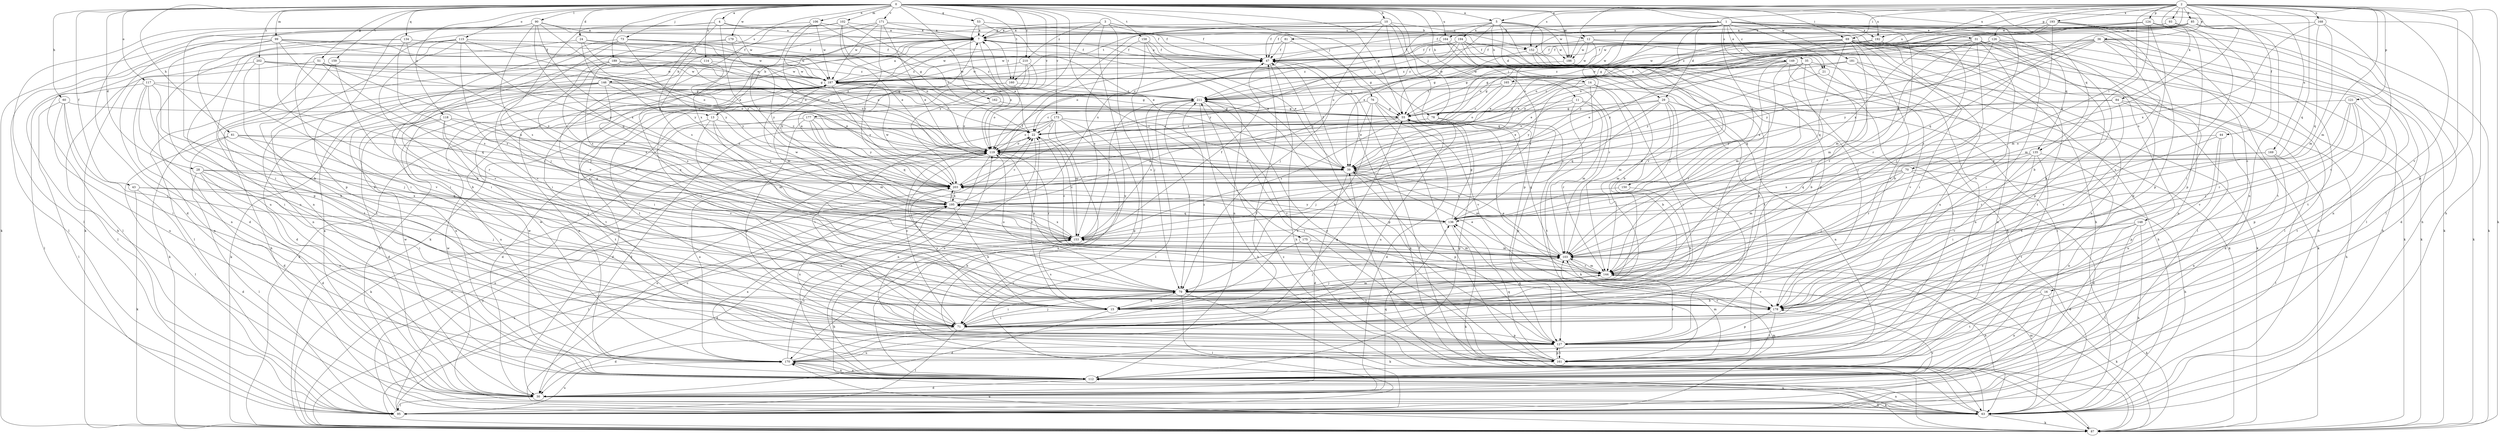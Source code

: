 strict digraph  {
0;
1;
2;
3;
4;
5;
7;
10;
11;
12;
13;
14;
15;
16;
21;
22;
24;
28;
29;
30;
31;
35;
36;
39;
43;
44;
47;
51;
53;
55;
60;
61;
63;
69;
70;
71;
73;
76;
78;
79;
81;
84;
85;
87;
90;
93;
95;
99;
102;
103;
106;
112;
114;
115;
117;
118;
119;
121;
124;
126;
127;
134;
135;
136;
144;
146;
148;
149;
150;
152;
153;
158;
159;
160;
161;
162;
164;
165;
168;
169;
170;
171;
173;
175;
177;
178;
179;
181;
186;
187;
189;
192;
193;
194;
195;
202;
203;
210;
211;
0 -> 4  [label=a];
0 -> 5  [label=a];
0 -> 10  [label=b];
0 -> 11  [label=b];
0 -> 24  [label=d];
0 -> 28  [label=d];
0 -> 43  [label=f];
0 -> 51  [label=g];
0 -> 53  [label=g];
0 -> 55  [label=g];
0 -> 60  [label=h];
0 -> 61  [label=h];
0 -> 63  [label=h];
0 -> 69  [label=i];
0 -> 73  [label=j];
0 -> 76  [label=j];
0 -> 78  [label=j];
0 -> 90  [label=l];
0 -> 99  [label=m];
0 -> 102  [label=m];
0 -> 106  [label=n];
0 -> 112  [label=n];
0 -> 114  [label=o];
0 -> 115  [label=o];
0 -> 117  [label=o];
0 -> 118  [label=o];
0 -> 134  [label=q];
0 -> 135  [label=q];
0 -> 144  [label=r];
0 -> 146  [label=s];
0 -> 158  [label=t];
0 -> 159  [label=t];
0 -> 160  [label=t];
0 -> 162  [label=u];
0 -> 164  [label=u];
0 -> 171  [label=v];
0 -> 173  [label=v];
0 -> 175  [label=v];
0 -> 177  [label=v];
0 -> 179  [label=w];
0 -> 181  [label=w];
0 -> 186  [label=w];
0 -> 189  [label=x];
0 -> 192  [label=x];
0 -> 202  [label=y];
0 -> 210  [label=z];
1 -> 16  [label=c];
1 -> 21  [label=c];
1 -> 29  [label=d];
1 -> 31  [label=e];
1 -> 35  [label=e];
1 -> 78  [label=j];
1 -> 81  [label=k];
1 -> 103  [label=m];
1 -> 119  [label=o];
1 -> 135  [label=q];
1 -> 144  [label=r];
1 -> 148  [label=s];
1 -> 149  [label=s];
1 -> 150  [label=s];
1 -> 152  [label=s];
1 -> 164  [label=u];
1 -> 192  [label=x];
1 -> 203  [label=y];
2 -> 5  [label=a];
2 -> 12  [label=b];
2 -> 36  [label=e];
2 -> 44  [label=f];
2 -> 69  [label=i];
2 -> 70  [label=i];
2 -> 84  [label=k];
2 -> 85  [label=k];
2 -> 87  [label=k];
2 -> 93  [label=l];
2 -> 95  [label=l];
2 -> 103  [label=m];
2 -> 121  [label=p];
2 -> 124  [label=p];
2 -> 126  [label=p];
2 -> 127  [label=p];
2 -> 136  [label=q];
2 -> 152  [label=s];
2 -> 165  [label=u];
2 -> 168  [label=u];
2 -> 169  [label=u];
2 -> 178  [label=v];
2 -> 186  [label=w];
2 -> 192  [label=x];
2 -> 193  [label=x];
3 -> 12  [label=b];
3 -> 13  [label=b];
3 -> 71  [label=i];
3 -> 78  [label=j];
3 -> 152  [label=s];
3 -> 170  [label=u];
3 -> 203  [label=y];
3 -> 210  [label=z];
4 -> 7  [label=a];
4 -> 13  [label=b];
4 -> 47  [label=f];
4 -> 87  [label=k];
4 -> 127  [label=p];
4 -> 203  [label=y];
5 -> 14  [label=b];
5 -> 29  [label=d];
5 -> 39  [label=e];
5 -> 63  [label=h];
5 -> 79  [label=j];
5 -> 127  [label=p];
5 -> 160  [label=t];
5 -> 186  [label=w];
5 -> 194  [label=x];
5 -> 195  [label=x];
7 -> 47  [label=f];
7 -> 71  [label=i];
7 -> 87  [label=k];
7 -> 119  [label=o];
7 -> 160  [label=t];
7 -> 186  [label=w];
7 -> 195  [label=x];
10 -> 7  [label=a];
10 -> 47  [label=f];
10 -> 79  [label=j];
10 -> 119  [label=o];
10 -> 127  [label=p];
10 -> 136  [label=q];
10 -> 144  [label=r];
10 -> 152  [label=s];
11 -> 39  [label=e];
11 -> 55  [label=g];
11 -> 103  [label=m];
11 -> 144  [label=r];
11 -> 161  [label=t];
12 -> 21  [label=c];
12 -> 47  [label=f];
12 -> 63  [label=h];
12 -> 119  [label=o];
12 -> 186  [label=w];
12 -> 187  [label=w];
13 -> 22  [label=c];
13 -> 30  [label=d];
13 -> 103  [label=m];
13 -> 178  [label=v];
13 -> 195  [label=x];
14 -> 71  [label=i];
14 -> 103  [label=m];
14 -> 153  [label=s];
14 -> 203  [label=y];
14 -> 211  [label=z];
15 -> 7  [label=a];
15 -> 22  [label=c];
15 -> 30  [label=d];
15 -> 71  [label=i];
15 -> 103  [label=m];
15 -> 153  [label=s];
15 -> 203  [label=y];
15 -> 211  [label=z];
16 -> 15  [label=b];
16 -> 87  [label=k];
16 -> 112  [label=n];
16 -> 161  [label=t];
21 -> 178  [label=v];
21 -> 203  [label=y];
22 -> 7  [label=a];
22 -> 112  [label=n];
22 -> 119  [label=o];
24 -> 47  [label=f];
24 -> 95  [label=l];
24 -> 119  [label=o];
24 -> 187  [label=w];
24 -> 203  [label=y];
28 -> 30  [label=d];
28 -> 71  [label=i];
28 -> 95  [label=l];
28 -> 136  [label=q];
28 -> 170  [label=u];
28 -> 203  [label=y];
29 -> 15  [label=b];
29 -> 55  [label=g];
29 -> 71  [label=i];
29 -> 103  [label=m];
29 -> 112  [label=n];
29 -> 119  [label=o];
29 -> 136  [label=q];
29 -> 195  [label=x];
30 -> 63  [label=h];
30 -> 95  [label=l];
30 -> 136  [label=q];
30 -> 178  [label=v];
30 -> 187  [label=w];
31 -> 15  [label=b];
31 -> 47  [label=f];
31 -> 71  [label=i];
31 -> 87  [label=k];
31 -> 103  [label=m];
31 -> 127  [label=p];
31 -> 144  [label=r];
31 -> 178  [label=v];
31 -> 211  [label=z];
35 -> 15  [label=b];
35 -> 39  [label=e];
35 -> 79  [label=j];
35 -> 87  [label=k];
35 -> 103  [label=m];
35 -> 187  [label=w];
36 -> 30  [label=d];
36 -> 39  [label=e];
36 -> 47  [label=f];
36 -> 87  [label=k];
36 -> 103  [label=m];
36 -> 112  [label=n];
36 -> 119  [label=o];
36 -> 161  [label=t];
36 -> 187  [label=w];
36 -> 203  [label=y];
36 -> 211  [label=z];
39 -> 7  [label=a];
39 -> 30  [label=d];
39 -> 47  [label=f];
39 -> 103  [label=m];
39 -> 127  [label=p];
39 -> 203  [label=y];
43 -> 30  [label=d];
43 -> 79  [label=j];
43 -> 87  [label=k];
43 -> 195  [label=x];
44 -> 119  [label=o];
44 -> 127  [label=p];
44 -> 144  [label=r];
44 -> 170  [label=u];
47 -> 7  [label=a];
47 -> 63  [label=h];
47 -> 87  [label=k];
47 -> 187  [label=w];
51 -> 95  [label=l];
51 -> 119  [label=o];
51 -> 144  [label=r];
51 -> 161  [label=t];
51 -> 187  [label=w];
51 -> 195  [label=x];
53 -> 7  [label=a];
53 -> 39  [label=e];
53 -> 47  [label=f];
53 -> 119  [label=o];
55 -> 22  [label=c];
55 -> 30  [label=d];
55 -> 144  [label=r];
55 -> 153  [label=s];
55 -> 170  [label=u];
55 -> 195  [label=x];
60 -> 55  [label=g];
60 -> 71  [label=i];
60 -> 79  [label=j];
60 -> 95  [label=l];
60 -> 170  [label=u];
61 -> 30  [label=d];
61 -> 79  [label=j];
61 -> 95  [label=l];
61 -> 119  [label=o];
61 -> 203  [label=y];
63 -> 7  [label=a];
63 -> 39  [label=e];
63 -> 87  [label=k];
63 -> 103  [label=m];
63 -> 112  [label=n];
63 -> 119  [label=o];
63 -> 170  [label=u];
63 -> 187  [label=w];
63 -> 211  [label=z];
69 -> 39  [label=e];
69 -> 47  [label=f];
69 -> 55  [label=g];
69 -> 71  [label=i];
69 -> 87  [label=k];
69 -> 95  [label=l];
69 -> 112  [label=n];
69 -> 136  [label=q];
69 -> 144  [label=r];
69 -> 161  [label=t];
69 -> 170  [label=u];
69 -> 178  [label=v];
69 -> 187  [label=w];
69 -> 203  [label=y];
69 -> 211  [label=z];
70 -> 30  [label=d];
70 -> 63  [label=h];
70 -> 79  [label=j];
70 -> 103  [label=m];
70 -> 195  [label=x];
70 -> 203  [label=y];
71 -> 22  [label=c];
71 -> 30  [label=d];
71 -> 79  [label=j];
71 -> 95  [label=l];
71 -> 127  [label=p];
71 -> 144  [label=r];
73 -> 15  [label=b];
73 -> 47  [label=f];
73 -> 71  [label=i];
73 -> 119  [label=o];
73 -> 178  [label=v];
73 -> 203  [label=y];
73 -> 211  [label=z];
76 -> 15  [label=b];
76 -> 22  [label=c];
76 -> 39  [label=e];
76 -> 55  [label=g];
76 -> 161  [label=t];
76 -> 178  [label=v];
78 -> 22  [label=c];
78 -> 79  [label=j];
78 -> 87  [label=k];
78 -> 127  [label=p];
79 -> 7  [label=a];
79 -> 15  [label=b];
79 -> 71  [label=i];
79 -> 87  [label=k];
79 -> 95  [label=l];
79 -> 119  [label=o];
79 -> 178  [label=v];
81 -> 22  [label=c];
81 -> 47  [label=f];
81 -> 55  [label=g];
81 -> 187  [label=w];
84 -> 30  [label=d];
84 -> 55  [label=g];
84 -> 63  [label=h];
84 -> 178  [label=v];
84 -> 203  [label=y];
85 -> 7  [label=a];
85 -> 47  [label=f];
85 -> 55  [label=g];
85 -> 63  [label=h];
85 -> 87  [label=k];
85 -> 103  [label=m];
85 -> 119  [label=o];
85 -> 136  [label=q];
85 -> 187  [label=w];
87 -> 22  [label=c];
87 -> 47  [label=f];
87 -> 119  [label=o];
87 -> 170  [label=u];
87 -> 195  [label=x];
90 -> 7  [label=a];
90 -> 30  [label=d];
90 -> 39  [label=e];
90 -> 71  [label=i];
90 -> 95  [label=l];
90 -> 136  [label=q];
90 -> 153  [label=s];
90 -> 187  [label=w];
90 -> 195  [label=x];
93 -> 7  [label=a];
93 -> 47  [label=f];
93 -> 71  [label=i];
93 -> 178  [label=v];
95 -> 103  [label=m];
95 -> 119  [label=o];
95 -> 170  [label=u];
95 -> 203  [label=y];
99 -> 15  [label=b];
99 -> 47  [label=f];
99 -> 55  [label=g];
99 -> 63  [label=h];
99 -> 79  [label=j];
99 -> 95  [label=l];
99 -> 153  [label=s];
99 -> 187  [label=w];
102 -> 7  [label=a];
102 -> 22  [label=c];
102 -> 39  [label=e];
102 -> 87  [label=k];
102 -> 112  [label=n];
102 -> 119  [label=o];
102 -> 153  [label=s];
103 -> 22  [label=c];
103 -> 39  [label=e];
103 -> 55  [label=g];
103 -> 63  [label=h];
103 -> 79  [label=j];
103 -> 144  [label=r];
103 -> 153  [label=s];
106 -> 7  [label=a];
106 -> 39  [label=e];
106 -> 55  [label=g];
106 -> 79  [label=j];
106 -> 187  [label=w];
106 -> 203  [label=y];
112 -> 30  [label=d];
112 -> 55  [label=g];
112 -> 87  [label=k];
112 -> 170  [label=u];
112 -> 187  [label=w];
112 -> 195  [label=x];
114 -> 112  [label=n];
114 -> 187  [label=w];
114 -> 203  [label=y];
115 -> 30  [label=d];
115 -> 47  [label=f];
115 -> 71  [label=i];
115 -> 119  [label=o];
115 -> 144  [label=r];
115 -> 170  [label=u];
115 -> 178  [label=v];
115 -> 203  [label=y];
115 -> 211  [label=z];
117 -> 15  [label=b];
117 -> 71  [label=i];
117 -> 79  [label=j];
117 -> 95  [label=l];
117 -> 112  [label=n];
117 -> 136  [label=q];
117 -> 211  [label=z];
118 -> 22  [label=c];
118 -> 30  [label=d];
118 -> 39  [label=e];
118 -> 161  [label=t];
118 -> 170  [label=u];
118 -> 178  [label=v];
119 -> 39  [label=e];
119 -> 79  [label=j];
119 -> 87  [label=k];
119 -> 112  [label=n];
119 -> 144  [label=r];
121 -> 55  [label=g];
121 -> 79  [label=j];
121 -> 127  [label=p];
121 -> 144  [label=r];
121 -> 161  [label=t];
121 -> 178  [label=v];
124 -> 7  [label=a];
124 -> 15  [label=b];
124 -> 71  [label=i];
124 -> 87  [label=k];
124 -> 119  [label=o];
124 -> 127  [label=p];
124 -> 211  [label=z];
126 -> 15  [label=b];
126 -> 22  [label=c];
126 -> 47  [label=f];
126 -> 55  [label=g];
126 -> 63  [label=h];
126 -> 127  [label=p];
126 -> 203  [label=y];
127 -> 119  [label=o];
127 -> 136  [label=q];
127 -> 144  [label=r];
127 -> 161  [label=t];
127 -> 170  [label=u];
127 -> 195  [label=x];
134 -> 47  [label=f];
134 -> 127  [label=p];
134 -> 153  [label=s];
134 -> 170  [label=u];
134 -> 195  [label=x];
134 -> 211  [label=z];
135 -> 39  [label=e];
135 -> 71  [label=i];
135 -> 112  [label=n];
135 -> 144  [label=r];
135 -> 161  [label=t];
135 -> 178  [label=v];
136 -> 55  [label=g];
136 -> 87  [label=k];
136 -> 153  [label=s];
136 -> 187  [label=w];
136 -> 203  [label=y];
144 -> 39  [label=e];
144 -> 79  [label=j];
144 -> 87  [label=k];
144 -> 103  [label=m];
144 -> 119  [label=o];
144 -> 178  [label=v];
146 -> 30  [label=d];
146 -> 39  [label=e];
146 -> 55  [label=g];
146 -> 63  [label=h];
146 -> 87  [label=k];
146 -> 112  [label=n];
146 -> 153  [label=s];
146 -> 211  [label=z];
148 -> 30  [label=d];
148 -> 63  [label=h];
148 -> 95  [label=l];
148 -> 153  [label=s];
148 -> 178  [label=v];
149 -> 55  [label=g];
149 -> 112  [label=n];
149 -> 119  [label=o];
149 -> 136  [label=q];
149 -> 161  [label=t];
149 -> 187  [label=w];
149 -> 195  [label=x];
150 -> 15  [label=b];
150 -> 195  [label=x];
152 -> 55  [label=g];
152 -> 63  [label=h];
152 -> 127  [label=p];
152 -> 144  [label=r];
153 -> 22  [label=c];
153 -> 30  [label=d];
153 -> 47  [label=f];
153 -> 63  [label=h];
153 -> 103  [label=m];
153 -> 195  [label=x];
153 -> 211  [label=z];
158 -> 39  [label=e];
158 -> 47  [label=f];
158 -> 79  [label=j];
158 -> 112  [label=n];
158 -> 153  [label=s];
159 -> 15  [label=b];
159 -> 161  [label=t];
159 -> 187  [label=w];
160 -> 87  [label=k];
160 -> 119  [label=o];
160 -> 161  [label=t];
160 -> 211  [label=z];
161 -> 47  [label=f];
161 -> 103  [label=m];
161 -> 127  [label=p];
161 -> 136  [label=q];
161 -> 211  [label=z];
162 -> 55  [label=g];
162 -> 119  [label=o];
164 -> 15  [label=b];
164 -> 47  [label=f];
164 -> 161  [label=t];
164 -> 211  [label=z];
165 -> 22  [label=c];
165 -> 119  [label=o];
165 -> 144  [label=r];
165 -> 211  [label=z];
168 -> 7  [label=a];
168 -> 103  [label=m];
168 -> 136  [label=q];
168 -> 178  [label=v];
168 -> 195  [label=x];
169 -> 39  [label=e];
169 -> 95  [label=l];
169 -> 112  [label=n];
169 -> 136  [label=q];
170 -> 47  [label=f];
170 -> 55  [label=g];
170 -> 112  [label=n];
170 -> 119  [label=o];
170 -> 153  [label=s];
170 -> 187  [label=w];
171 -> 7  [label=a];
171 -> 39  [label=e];
171 -> 47  [label=f];
171 -> 178  [label=v];
171 -> 187  [label=w];
171 -> 195  [label=x];
171 -> 203  [label=y];
173 -> 22  [label=c];
173 -> 30  [label=d];
173 -> 63  [label=h];
173 -> 71  [label=i];
173 -> 112  [label=n];
173 -> 119  [label=o];
173 -> 127  [label=p];
173 -> 153  [label=s];
173 -> 178  [label=v];
175 -> 71  [label=i];
175 -> 103  [label=m];
175 -> 161  [label=t];
177 -> 22  [label=c];
177 -> 30  [label=d];
177 -> 103  [label=m];
177 -> 127  [label=p];
177 -> 136  [label=q];
177 -> 203  [label=y];
178 -> 127  [label=p];
178 -> 161  [label=t];
179 -> 47  [label=f];
179 -> 71  [label=i];
179 -> 153  [label=s];
179 -> 203  [label=y];
181 -> 39  [label=e];
181 -> 63  [label=h];
181 -> 87  [label=k];
181 -> 112  [label=n];
181 -> 187  [label=w];
186 -> 87  [label=k];
186 -> 203  [label=y];
187 -> 7  [label=a];
187 -> 22  [label=c];
187 -> 63  [label=h];
187 -> 71  [label=i];
187 -> 87  [label=k];
187 -> 112  [label=n];
187 -> 203  [label=y];
187 -> 211  [label=z];
189 -> 55  [label=g];
189 -> 95  [label=l];
189 -> 119  [label=o];
189 -> 144  [label=r];
189 -> 153  [label=s];
189 -> 187  [label=w];
192 -> 39  [label=e];
192 -> 47  [label=f];
192 -> 79  [label=j];
192 -> 95  [label=l];
192 -> 112  [label=n];
192 -> 211  [label=z];
193 -> 7  [label=a];
193 -> 79  [label=j];
193 -> 95  [label=l];
193 -> 119  [label=o];
193 -> 127  [label=p];
193 -> 161  [label=t];
193 -> 195  [label=x];
194 -> 47  [label=f];
194 -> 71  [label=i];
194 -> 95  [label=l];
194 -> 119  [label=o];
194 -> 153  [label=s];
194 -> 178  [label=v];
194 -> 187  [label=w];
194 -> 203  [label=y];
195 -> 7  [label=a];
195 -> 15  [label=b];
195 -> 22  [label=c];
195 -> 95  [label=l];
195 -> 136  [label=q];
195 -> 203  [label=y];
202 -> 15  [label=b];
202 -> 55  [label=g];
202 -> 112  [label=n];
202 -> 119  [label=o];
202 -> 178  [label=v];
202 -> 187  [label=w];
203 -> 47  [label=f];
203 -> 187  [label=w];
203 -> 195  [label=x];
210 -> 71  [label=i];
210 -> 103  [label=m];
210 -> 161  [label=t];
210 -> 187  [label=w];
211 -> 55  [label=g];
211 -> 63  [label=h];
211 -> 79  [label=j];
211 -> 95  [label=l];
211 -> 127  [label=p];
211 -> 153  [label=s];
211 -> 161  [label=t];
211 -> 187  [label=w];
}
